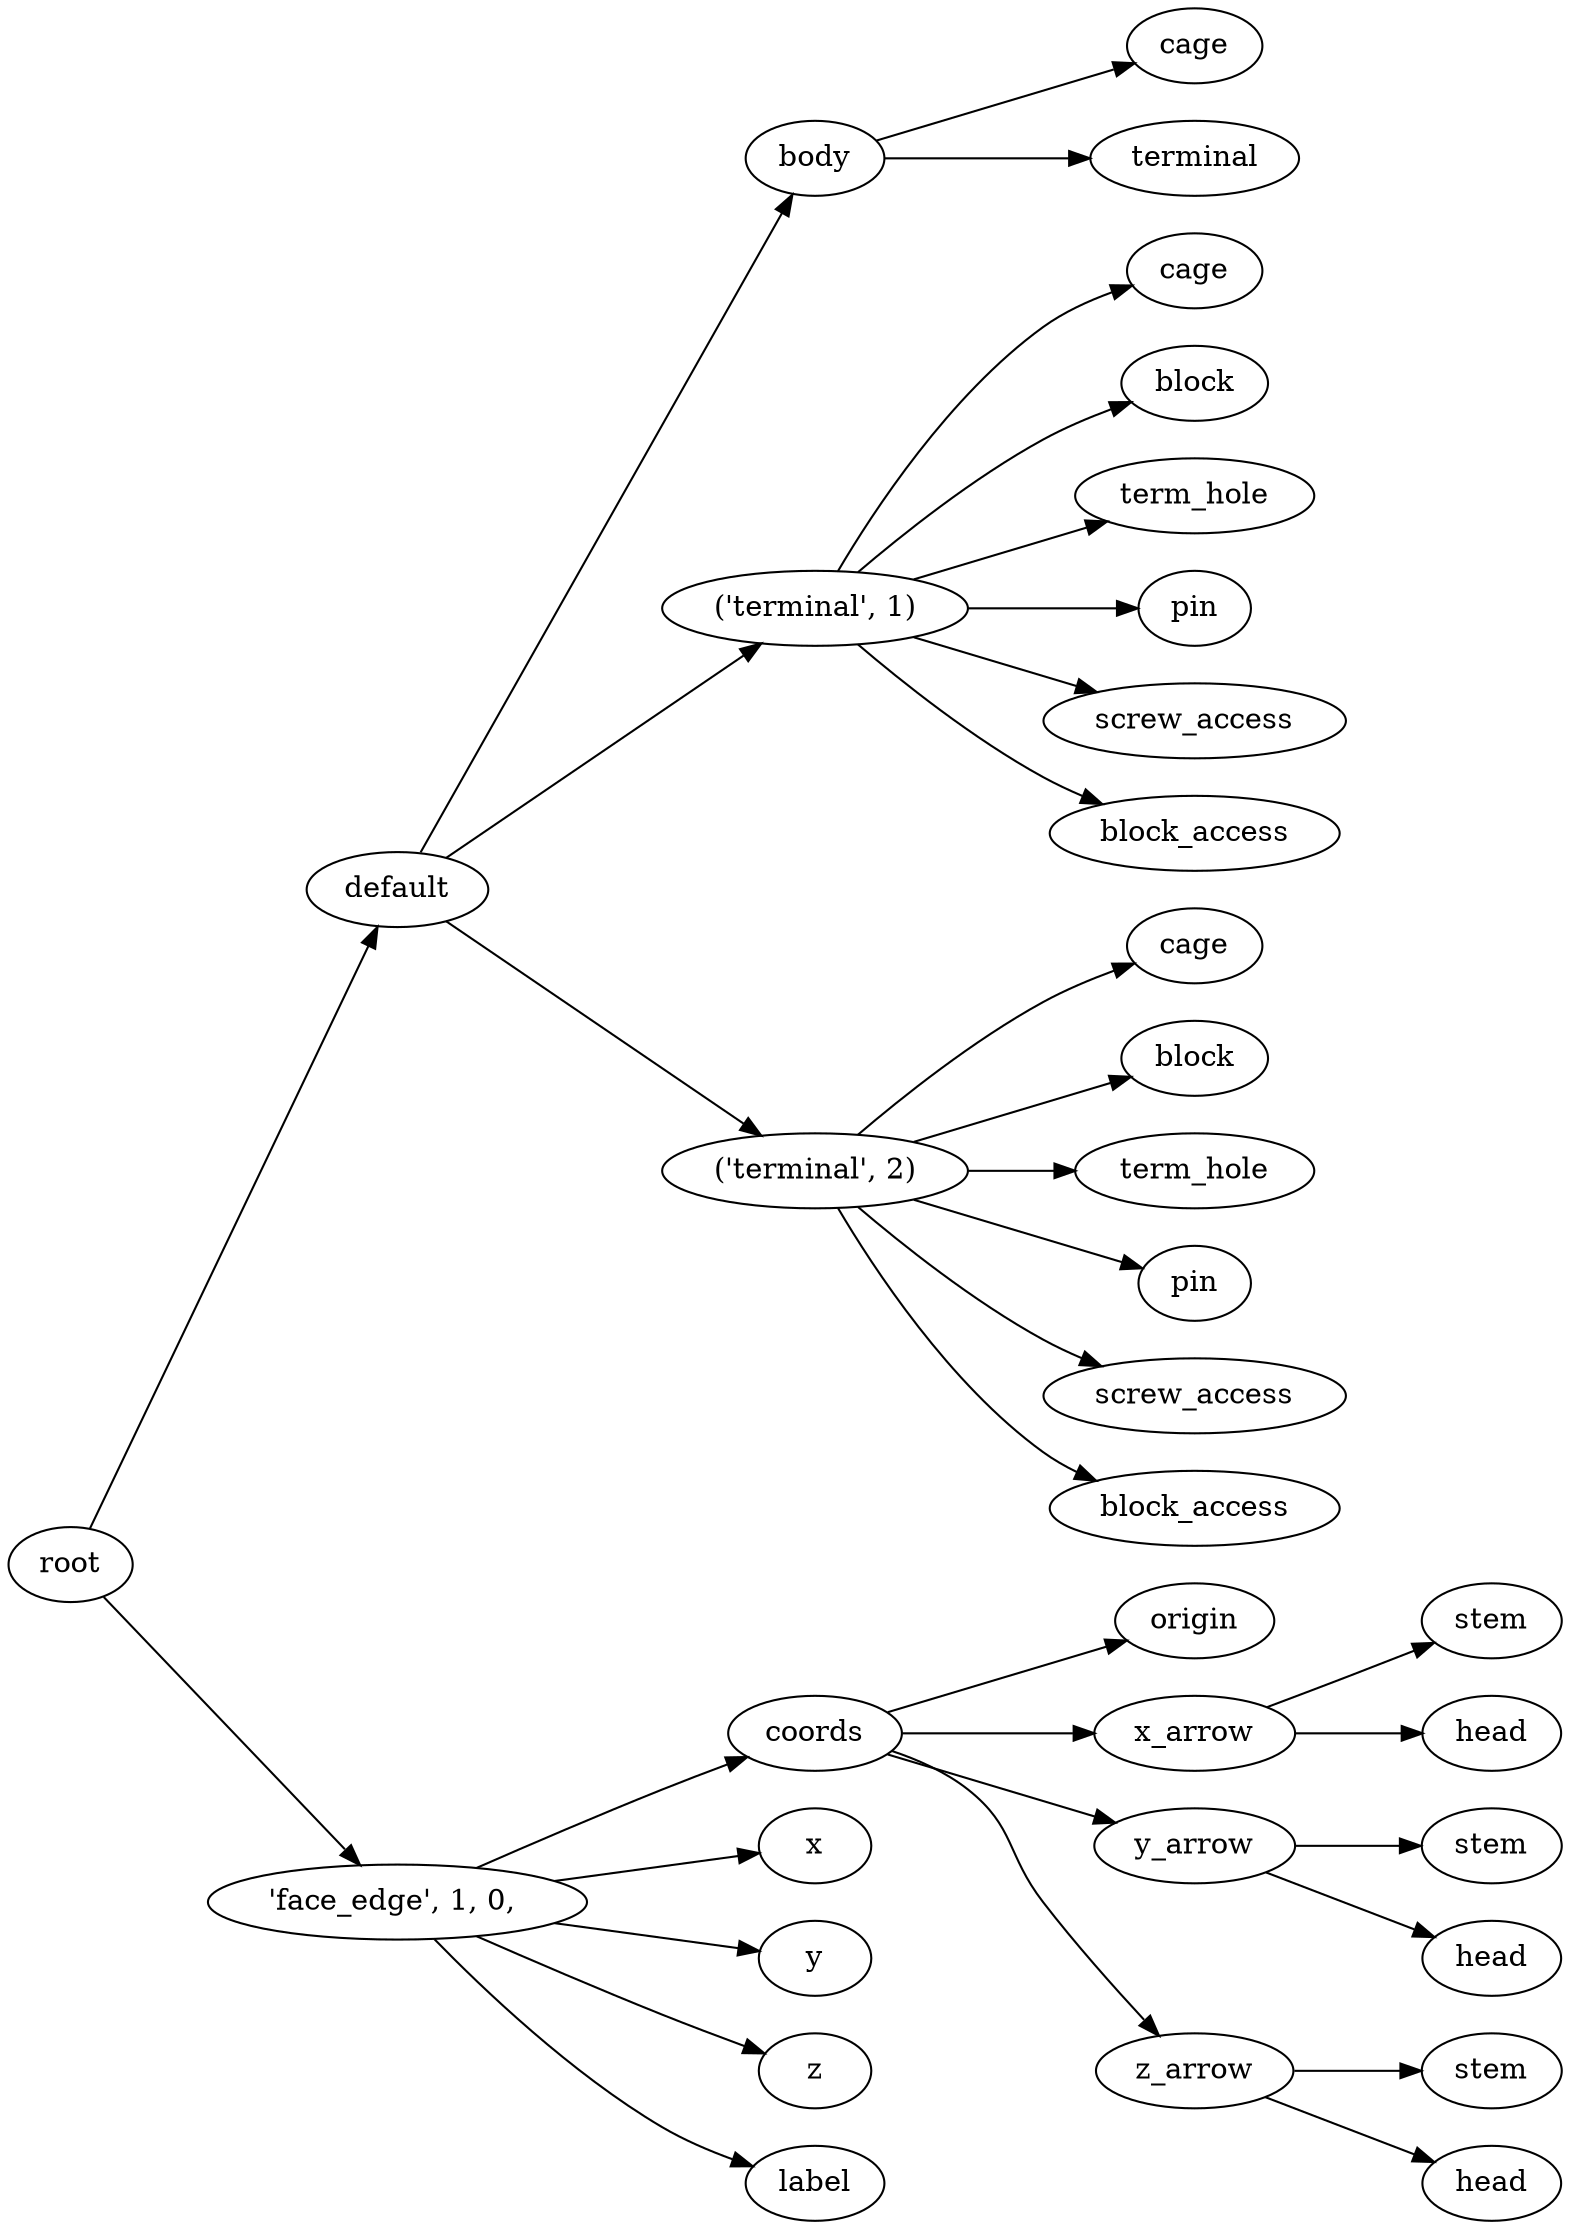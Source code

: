 digraph default {
	graph [rankdir=LR]
	root_1 [label=root href="javascript:s=&quot;\(\)\nNone&quot;; console.log(s); alert(s);"]
	default_2 [label=default href="javascript:s=&quot;\(&#x27;default&#x27;,\)\nTerminalKF301&quot;; console.log(s); alert(s);" tooltip=TerminalKF301]
	body_3 [label=body href="javascript:s=&quot;\(&#x27;default&#x27;,\ &#x27;body&#x27;\)\nTerminalKF301Body&quot;; console.log(s); alert(s);" tooltip=TerminalKF301Body]
	cage_4 [label=cage href="javascript:s=&quot;\(&#x27;default&#x27;,\ &#x27;body&#x27;,\ &#x27;cage&#x27;\)\nBox&quot;; console.log(s); alert(s);" tooltip=Box]
	terminal_5 [label=terminal href="javascript:s=&quot;\(&#x27;default&#x27;,\ &#x27;body&#x27;,\ &#x27;terminal&#x27;\)\nLinearExtrude&quot;; console.log(s); alert(s);" tooltip=LinearExtrude]
	terminal_6 [label="\('terminal',\ 1\)" href="javascript:s=&quot;\(&#x27;default&#x27;,\ \(&#x27;terminal&#x27;,\ 1\)\)\nTerminalKF301Terminal&quot;; console.log(s); alert(s);" tooltip=TerminalKF301Terminal]
	cage_7 [label=cage href="javascript:s=&quot;\(&#x27;default&#x27;,\ \(&#x27;terminal&#x27;,\ 1\),\ &#x27;cage&#x27;\)\nBox&quot;; console.log(s); alert(s);" tooltip=Box]
	block_8 [label=block href="javascript:s=&quot;\(&#x27;default&#x27;,\ \(&#x27;terminal&#x27;,\ 1\),\ &#x27;block&#x27;\)\nBox&quot;; console.log(s); alert(s);" tooltip=Box]
	term_hole_9 [label=term_hole href="javascript:s=&quot;\(&#x27;default&#x27;,\ \(&#x27;terminal&#x27;,\ 1\),\ &#x27;term_hole&#x27;\)\nCylinder&quot;; console.log(s); alert(s);" tooltip=Cylinder]
	pin_10 [label=pin href="javascript:s=&quot;\(&#x27;default&#x27;,\ \(&#x27;terminal&#x27;,\ 1\),\ &#x27;pin&#x27;\)\nCylinder&quot;; console.log(s); alert(s);" tooltip=Cylinder]
	screw_access_11 [label=screw_access href="javascript:s=&quot;\(&#x27;default&#x27;,\ \(&#x27;terminal&#x27;,\ 1\),\ &#x27;screw_access&#x27;\)\nCylinder&quot;; console.log(s); alert(s);" tooltip=Cylinder]
	block_access_12 [label=block_access href="javascript:s=&quot;\(&#x27;default&#x27;,\ \(&#x27;terminal&#x27;,\ 1\),\ &#x27;block_access&#x27;\)\nBox&quot;; console.log(s); alert(s);" tooltip=Box]
	terminal_13 [label="\('terminal',\ 2\)" href="javascript:s=&quot;\(&#x27;default&#x27;,\ \(&#x27;terminal&#x27;,\ 2\)\)\nTerminalKF301Terminal&quot;; console.log(s); alert(s);" tooltip=TerminalKF301Terminal]
	cage_14 [label=cage href="javascript:s=&quot;\(&#x27;default&#x27;,\ \(&#x27;terminal&#x27;,\ 2\),\ &#x27;cage&#x27;\)\nBox&quot;; console.log(s); alert(s);" tooltip=Box]
	block_15 [label=block href="javascript:s=&quot;\(&#x27;default&#x27;,\ \(&#x27;terminal&#x27;,\ 2\),\ &#x27;block&#x27;\)\nBox&quot;; console.log(s); alert(s);" tooltip=Box]
	term_hole_16 [label=term_hole href="javascript:s=&quot;\(&#x27;default&#x27;,\ \(&#x27;terminal&#x27;,\ 2\),\ &#x27;term_hole&#x27;\)\nCylinder&quot;; console.log(s); alert(s);" tooltip=Cylinder]
	pin_17 [label=pin href="javascript:s=&quot;\(&#x27;default&#x27;,\ \(&#x27;terminal&#x27;,\ 2\),\ &#x27;pin&#x27;\)\nCylinder&quot;; console.log(s); alert(s);" tooltip=Cylinder]
	screw_access_18 [label=screw_access href="javascript:s=&quot;\(&#x27;default&#x27;,\ \(&#x27;terminal&#x27;,\ 2\),\ &#x27;screw_access&#x27;\)\nCylinder&quot;; console.log(s); alert(s);" tooltip=Cylinder]
	block_access_19 [label=block_access href="javascript:s=&quot;\(&#x27;default&#x27;,\ \(&#x27;terminal&#x27;,\ 2\),\ &#x27;block_access&#x27;\)\nBox&quot;; console.log(s); alert(s);" tooltip=Box]
	20 [label="'face_edge',\ 1,\ 0,\ " href="javascript:s=&quot;\(&quot;&#x27;face_edge&#x27;,\ 1,\ 0,\ &quot;,\)\nAnnotatedCoordinates&quot;; console.log(s); alert(s);" tooltip=AnnotatedCoordinates]
	coords_21 [label=coords href="javascript:s=&quot;\(&quot;&#x27;face_edge&#x27;,\ 1,\ 0,\ &quot;,\ &#x27;coords&#x27;\)\nCoordinates&quot;; console.log(s); alert(s);" tooltip=Coordinates]
	origin_22 [label=origin href="javascript:s=&quot;\(&quot;&#x27;face_edge&#x27;,\ 1,\ 0,\ &quot;,\ &#x27;coords&#x27;,\ &#x27;origin&#x27;\)\nCoordinatesCage&quot;; console.log(s); alert(s);" tooltip=CoordinatesCage]
	x_arrow_23 [label=x_arrow href="javascript:s=&quot;\(&quot;&#x27;face_edge&#x27;,\ 1,\ 0,\ &quot;,\ &#x27;coords&#x27;,\ &#x27;x_arrow&#x27;\)\nArrow&quot;; console.log(s); alert(s);" tooltip=Arrow]
	stem_24 [label=stem href="javascript:s=&quot;\(&quot;&#x27;face_edge&#x27;,\ 1,\ 0,\ &quot;,\ &#x27;coords&#x27;,\ &#x27;x_arrow&#x27;,\ &#x27;stem&#x27;\)\nCone&quot;; console.log(s); alert(s);" tooltip=Cone]
	head_25 [label=head href="javascript:s=&quot;\(&quot;&#x27;face_edge&#x27;,\ 1,\ 0,\ &quot;,\ &#x27;coords&#x27;,\ &#x27;x_arrow&#x27;,\ &#x27;head&#x27;\)\nCone&quot;; console.log(s); alert(s);" tooltip=Cone]
	y_arrow_26 [label=y_arrow href="javascript:s=&quot;\(&quot;&#x27;face_edge&#x27;,\ 1,\ 0,\ &quot;,\ &#x27;coords&#x27;,\ &#x27;y_arrow&#x27;\)\nArrow&quot;; console.log(s); alert(s);" tooltip=Arrow]
	stem_27 [label=stem href="javascript:s=&quot;\(&quot;&#x27;face_edge&#x27;,\ 1,\ 0,\ &quot;,\ &#x27;coords&#x27;,\ &#x27;y_arrow&#x27;,\ &#x27;stem&#x27;\)\nCone&quot;; console.log(s); alert(s);" tooltip=Cone]
	head_28 [label=head href="javascript:s=&quot;\(&quot;&#x27;face_edge&#x27;,\ 1,\ 0,\ &quot;,\ &#x27;coords&#x27;,\ &#x27;y_arrow&#x27;,\ &#x27;head&#x27;\)\nCone&quot;; console.log(s); alert(s);" tooltip=Cone]
	z_arrow_29 [label=z_arrow href="javascript:s=&quot;\(&quot;&#x27;face_edge&#x27;,\ 1,\ 0,\ &quot;,\ &#x27;coords&#x27;,\ &#x27;z_arrow&#x27;\)\nArrow&quot;; console.log(s); alert(s);" tooltip=Arrow]
	stem_30 [label=stem href="javascript:s=&quot;\(&quot;&#x27;face_edge&#x27;,\ 1,\ 0,\ &quot;,\ &#x27;coords&#x27;,\ &#x27;z_arrow&#x27;,\ &#x27;stem&#x27;\)\nCone&quot;; console.log(s); alert(s);" tooltip=Cone]
	head_31 [label=head href="javascript:s=&quot;\(&quot;&#x27;face_edge&#x27;,\ 1,\ 0,\ &quot;,\ &#x27;coords&#x27;,\ &#x27;z_arrow&#x27;,\ &#x27;head&#x27;\)\nCone&quot;; console.log(s); alert(s);" tooltip=Cone]
	x_32 [label=x href="javascript:s=&quot;\(&quot;&#x27;face_edge&#x27;,\ 1,\ 0,\ &quot;,\ &#x27;x&#x27;\)\nText&quot;; console.log(s); alert(s);" tooltip=Text]
	y_33 [label=y href="javascript:s=&quot;\(&quot;&#x27;face_edge&#x27;,\ 1,\ 0,\ &quot;,\ &#x27;y&#x27;\)\nText&quot;; console.log(s); alert(s);" tooltip=Text]
	z_34 [label=z href="javascript:s=&quot;\(&quot;&#x27;face_edge&#x27;,\ 1,\ 0,\ &quot;,\ &#x27;z&#x27;\)\nText&quot;; console.log(s); alert(s);" tooltip=Text]
	label_35 [label=label href="javascript:s=&quot;\(&quot;&#x27;face_edge&#x27;,\ 1,\ 0,\ &quot;,\ &#x27;label&#x27;\)\nText&quot;; console.log(s); alert(s);" tooltip=Text]
	root_1 -> default_2
	default_2 -> body_3
	body_3 -> cage_4
	body_3 -> terminal_5
	default_2 -> terminal_6
	terminal_6 -> cage_7
	terminal_6 -> block_8
	terminal_6 -> term_hole_9
	terminal_6 -> pin_10
	terminal_6 -> screw_access_11
	terminal_6 -> block_access_12
	default_2 -> terminal_13
	terminal_13 -> cage_14
	terminal_13 -> block_15
	terminal_13 -> term_hole_16
	terminal_13 -> pin_17
	terminal_13 -> screw_access_18
	terminal_13 -> block_access_19
	root_1 -> 20
	20 -> coords_21
	coords_21 -> origin_22
	coords_21 -> x_arrow_23
	x_arrow_23 -> stem_24
	x_arrow_23 -> head_25
	coords_21 -> y_arrow_26
	y_arrow_26 -> stem_27
	y_arrow_26 -> head_28
	coords_21 -> z_arrow_29
	z_arrow_29 -> stem_30
	z_arrow_29 -> head_31
	20 -> x_32
	20 -> y_33
	20 -> z_34
	20 -> label_35
}
